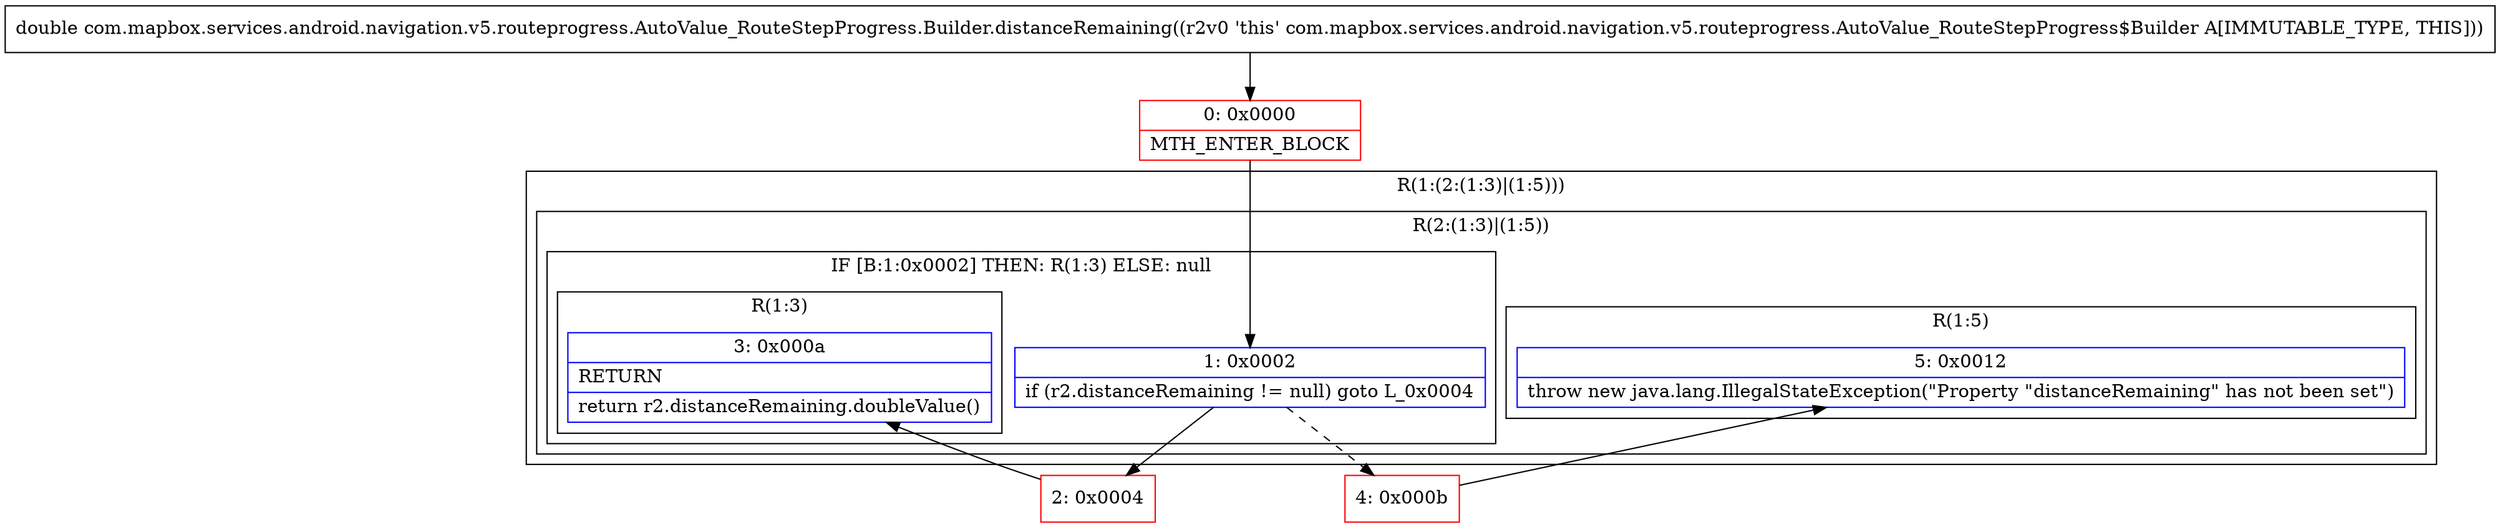 digraph "CFG forcom.mapbox.services.android.navigation.v5.routeprogress.AutoValue_RouteStepProgress.Builder.distanceRemaining()D" {
subgraph cluster_Region_1953965193 {
label = "R(1:(2:(1:3)|(1:5)))";
node [shape=record,color=blue];
subgraph cluster_Region_557301410 {
label = "R(2:(1:3)|(1:5))";
node [shape=record,color=blue];
subgraph cluster_IfRegion_1960193737 {
label = "IF [B:1:0x0002] THEN: R(1:3) ELSE: null";
node [shape=record,color=blue];
Node_1 [shape=record,label="{1\:\ 0x0002|if (r2.distanceRemaining != null) goto L_0x0004\l}"];
subgraph cluster_Region_209074139 {
label = "R(1:3)";
node [shape=record,color=blue];
Node_3 [shape=record,label="{3\:\ 0x000a|RETURN\l|return r2.distanceRemaining.doubleValue()\l}"];
}
}
subgraph cluster_Region_1105725872 {
label = "R(1:5)";
node [shape=record,color=blue];
Node_5 [shape=record,label="{5\:\ 0x0012|throw new java.lang.IllegalStateException(\"Property \"distanceRemaining\" has not been set\")\l}"];
}
}
}
Node_0 [shape=record,color=red,label="{0\:\ 0x0000|MTH_ENTER_BLOCK\l}"];
Node_2 [shape=record,color=red,label="{2\:\ 0x0004}"];
Node_4 [shape=record,color=red,label="{4\:\ 0x000b}"];
MethodNode[shape=record,label="{double com.mapbox.services.android.navigation.v5.routeprogress.AutoValue_RouteStepProgress.Builder.distanceRemaining((r2v0 'this' com.mapbox.services.android.navigation.v5.routeprogress.AutoValue_RouteStepProgress$Builder A[IMMUTABLE_TYPE, THIS])) }"];
MethodNode -> Node_0;
Node_1 -> Node_2;
Node_1 -> Node_4[style=dashed];
Node_0 -> Node_1;
Node_2 -> Node_3;
Node_4 -> Node_5;
}

